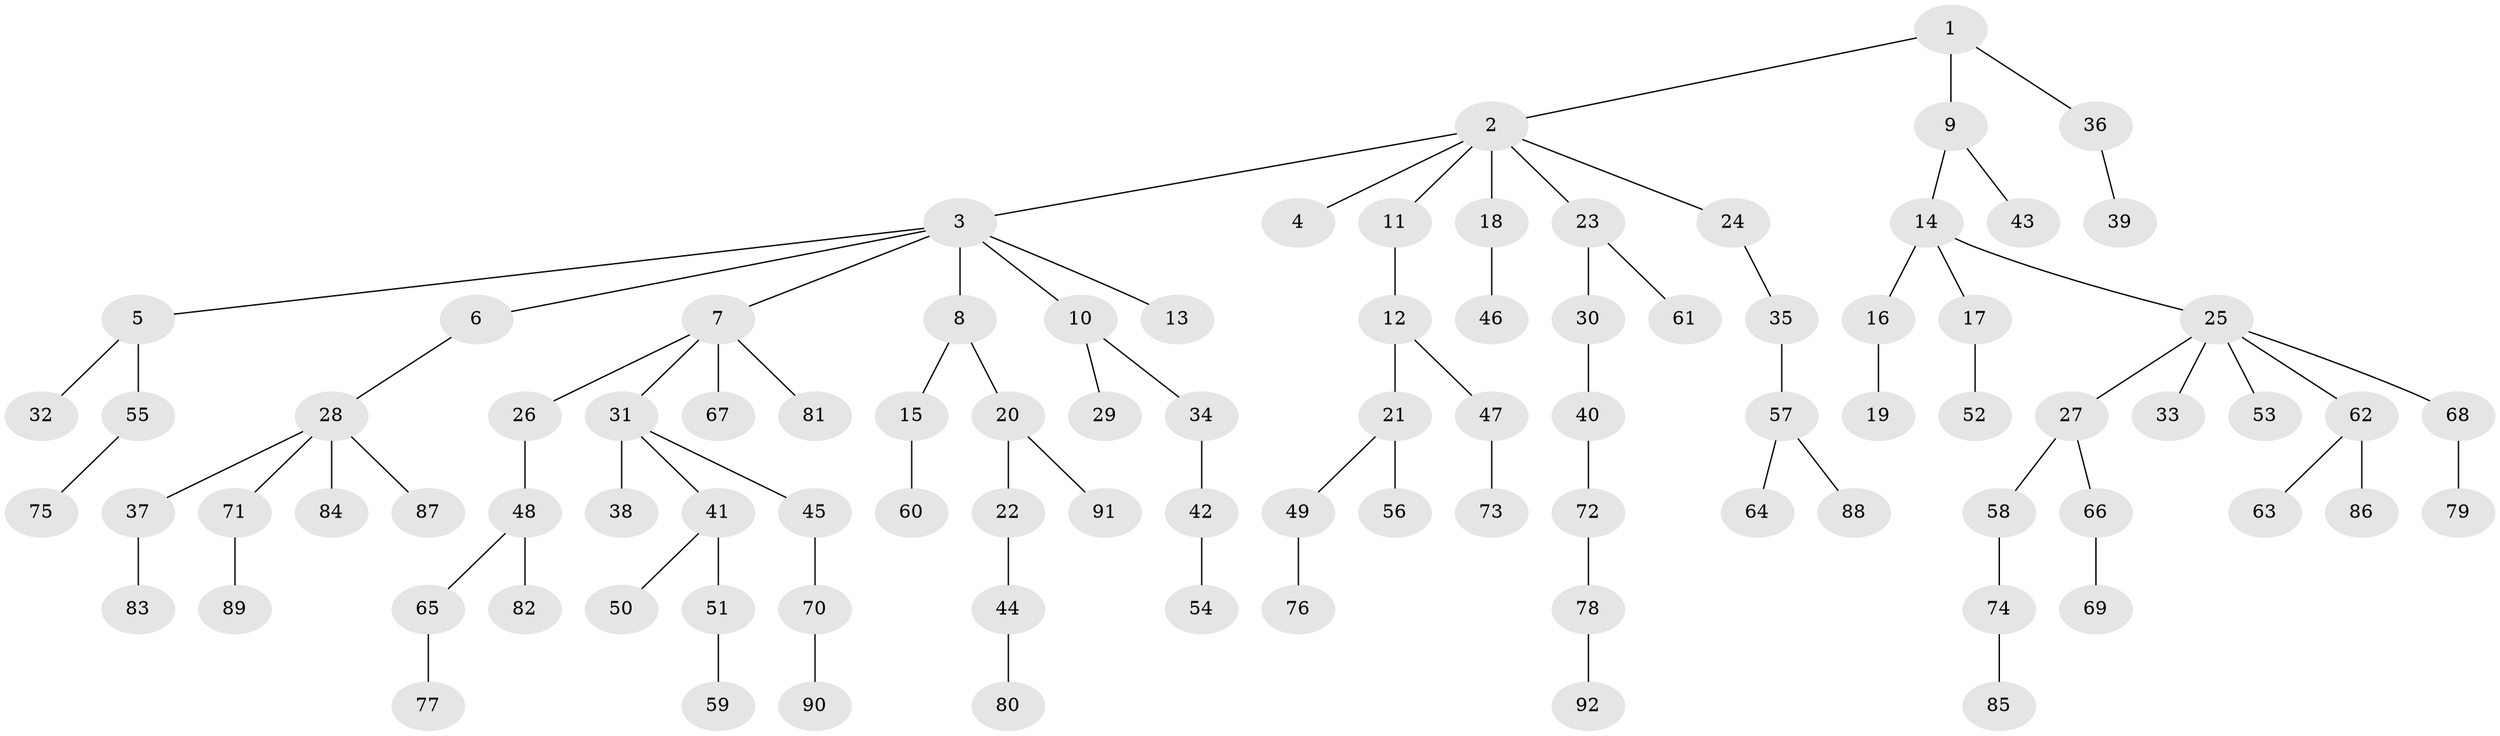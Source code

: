 // Generated by graph-tools (version 1.1) at 2025/11/02/27/25 16:11:27]
// undirected, 92 vertices, 91 edges
graph export_dot {
graph [start="1"]
  node [color=gray90,style=filled];
  1;
  2;
  3;
  4;
  5;
  6;
  7;
  8;
  9;
  10;
  11;
  12;
  13;
  14;
  15;
  16;
  17;
  18;
  19;
  20;
  21;
  22;
  23;
  24;
  25;
  26;
  27;
  28;
  29;
  30;
  31;
  32;
  33;
  34;
  35;
  36;
  37;
  38;
  39;
  40;
  41;
  42;
  43;
  44;
  45;
  46;
  47;
  48;
  49;
  50;
  51;
  52;
  53;
  54;
  55;
  56;
  57;
  58;
  59;
  60;
  61;
  62;
  63;
  64;
  65;
  66;
  67;
  68;
  69;
  70;
  71;
  72;
  73;
  74;
  75;
  76;
  77;
  78;
  79;
  80;
  81;
  82;
  83;
  84;
  85;
  86;
  87;
  88;
  89;
  90;
  91;
  92;
  1 -- 2;
  1 -- 9;
  1 -- 36;
  2 -- 3;
  2 -- 4;
  2 -- 11;
  2 -- 18;
  2 -- 23;
  2 -- 24;
  3 -- 5;
  3 -- 6;
  3 -- 7;
  3 -- 8;
  3 -- 10;
  3 -- 13;
  5 -- 32;
  5 -- 55;
  6 -- 28;
  7 -- 26;
  7 -- 31;
  7 -- 67;
  7 -- 81;
  8 -- 15;
  8 -- 20;
  9 -- 14;
  9 -- 43;
  10 -- 29;
  10 -- 34;
  11 -- 12;
  12 -- 21;
  12 -- 47;
  14 -- 16;
  14 -- 17;
  14 -- 25;
  15 -- 60;
  16 -- 19;
  17 -- 52;
  18 -- 46;
  20 -- 22;
  20 -- 91;
  21 -- 49;
  21 -- 56;
  22 -- 44;
  23 -- 30;
  23 -- 61;
  24 -- 35;
  25 -- 27;
  25 -- 33;
  25 -- 53;
  25 -- 62;
  25 -- 68;
  26 -- 48;
  27 -- 58;
  27 -- 66;
  28 -- 37;
  28 -- 71;
  28 -- 84;
  28 -- 87;
  30 -- 40;
  31 -- 38;
  31 -- 41;
  31 -- 45;
  34 -- 42;
  35 -- 57;
  36 -- 39;
  37 -- 83;
  40 -- 72;
  41 -- 50;
  41 -- 51;
  42 -- 54;
  44 -- 80;
  45 -- 70;
  47 -- 73;
  48 -- 65;
  48 -- 82;
  49 -- 76;
  51 -- 59;
  55 -- 75;
  57 -- 64;
  57 -- 88;
  58 -- 74;
  62 -- 63;
  62 -- 86;
  65 -- 77;
  66 -- 69;
  68 -- 79;
  70 -- 90;
  71 -- 89;
  72 -- 78;
  74 -- 85;
  78 -- 92;
}

